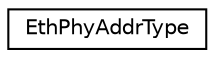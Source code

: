 digraph "Graphical Class Hierarchy"
{
 // INTERACTIVE_SVG=YES
  edge [fontname="Helvetica",fontsize="10",labelfontname="Helvetica",labelfontsize="10"];
  node [fontname="Helvetica",fontsize="10",shape=record];
  rankdir="LR";
  Node1 [label="EthPhyAddrType",height=0.2,width=0.4,color="black", fillcolor="white", style="filled",URL="$struct_eth_phy_addr_type.html"];
}
